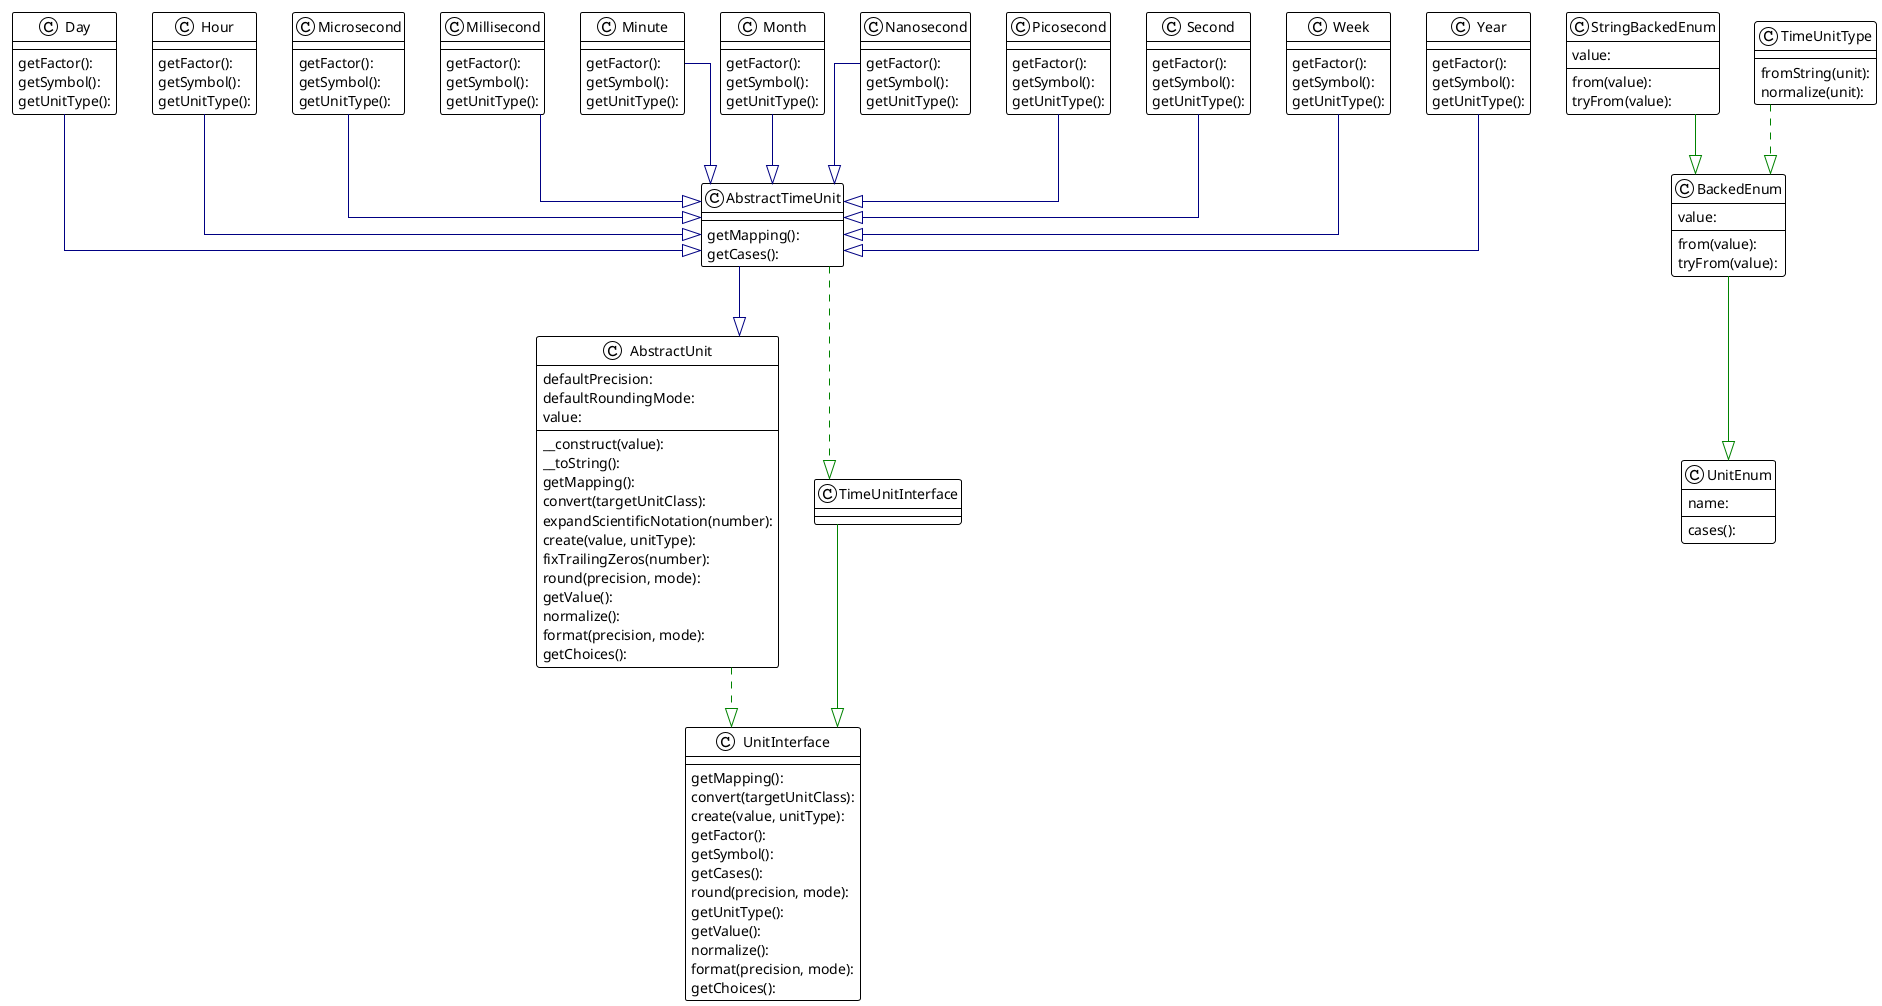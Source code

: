@startuml

!theme plain
top to bottom direction
skinparam linetype ortho

class AbstractTimeUnit {
   getMapping(): 
   getCases(): 
}
class AbstractUnit {
   __construct(value): 
   defaultPrecision: 
   defaultRoundingMode: 
   value: 
   __toString(): 
   getMapping(): 
   convert(targetUnitClass): 
   expandScientificNotation(number): 
   create(value, unitType): 
   fixTrailingZeros(number): 
   round(precision, mode): 
   getValue(): 
   normalize(): 
   format(precision, mode): 
   getChoices(): 
}
class BackedEnum {
   value: 
   from(value): 
   tryFrom(value): 
}
class Day {
   getFactor(): 
   getSymbol(): 
   getUnitType(): 
}
class Hour {
   getFactor(): 
   getSymbol(): 
   getUnitType(): 
}
class Microsecond {
   getFactor(): 
   getSymbol(): 
   getUnitType(): 
}
class Millisecond {
   getFactor(): 
   getSymbol(): 
   getUnitType(): 
}
class Minute {
   getFactor(): 
   getSymbol(): 
   getUnitType(): 
}
class Month {
   getFactor(): 
   getSymbol(): 
   getUnitType(): 
}
class Nanosecond {
   getFactor(): 
   getSymbol(): 
   getUnitType(): 
}
class Picosecond {
   getFactor(): 
   getSymbol(): 
   getUnitType(): 
}
class Second {
   getFactor(): 
   getSymbol(): 
   getUnitType(): 
}
class StringBackedEnum {
   value: 
   from(value): 
   tryFrom(value): 
}
class TimeUnitInterface
class TimeUnitType {
   fromString(unit): 
   normalize(unit): 
}
class UnitEnum {
   name: 
   cases(): 
}
class UnitInterface {
   getMapping(): 
   convert(targetUnitClass): 
   create(value, unitType): 
   getFactor(): 
   getSymbol(): 
   getCases(): 
   round(precision, mode): 
   getUnitType(): 
   getValue(): 
   normalize(): 
   format(precision, mode): 
   getChoices(): 
}
class Week {
   getFactor(): 
   getSymbol(): 
   getUnitType(): 
}
class Year {
   getFactor(): 
   getSymbol(): 
   getUnitType(): 
}

AbstractTimeUnit   -[#000082,plain]-^  AbstractUnit      
AbstractTimeUnit   -[#008200,dashed]-^  TimeUnitInterface 
AbstractUnit       -[#008200,dashed]-^  UnitInterface     
BackedEnum         -[#008200,plain]-^  UnitEnum          
Day                -[#000082,plain]-^  AbstractTimeUnit  
Hour               -[#000082,plain]-^  AbstractTimeUnit  
Microsecond        -[#000082,plain]-^  AbstractTimeUnit  
Millisecond        -[#000082,plain]-^  AbstractTimeUnit  
Minute             -[#000082,plain]-^  AbstractTimeUnit  
Month              -[#000082,plain]-^  AbstractTimeUnit  
Nanosecond         -[#000082,plain]-^  AbstractTimeUnit  
Picosecond         -[#000082,plain]-^  AbstractTimeUnit  
Second             -[#000082,plain]-^  AbstractTimeUnit  
StringBackedEnum   -[#008200,plain]-^  BackedEnum        
TimeUnitInterface  -[#008200,plain]-^  UnitInterface     
TimeUnitType       -[#008200,dashed]-^  BackedEnum        
Week               -[#000082,plain]-^  AbstractTimeUnit  
Year               -[#000082,plain]-^  AbstractTimeUnit  
@enduml
